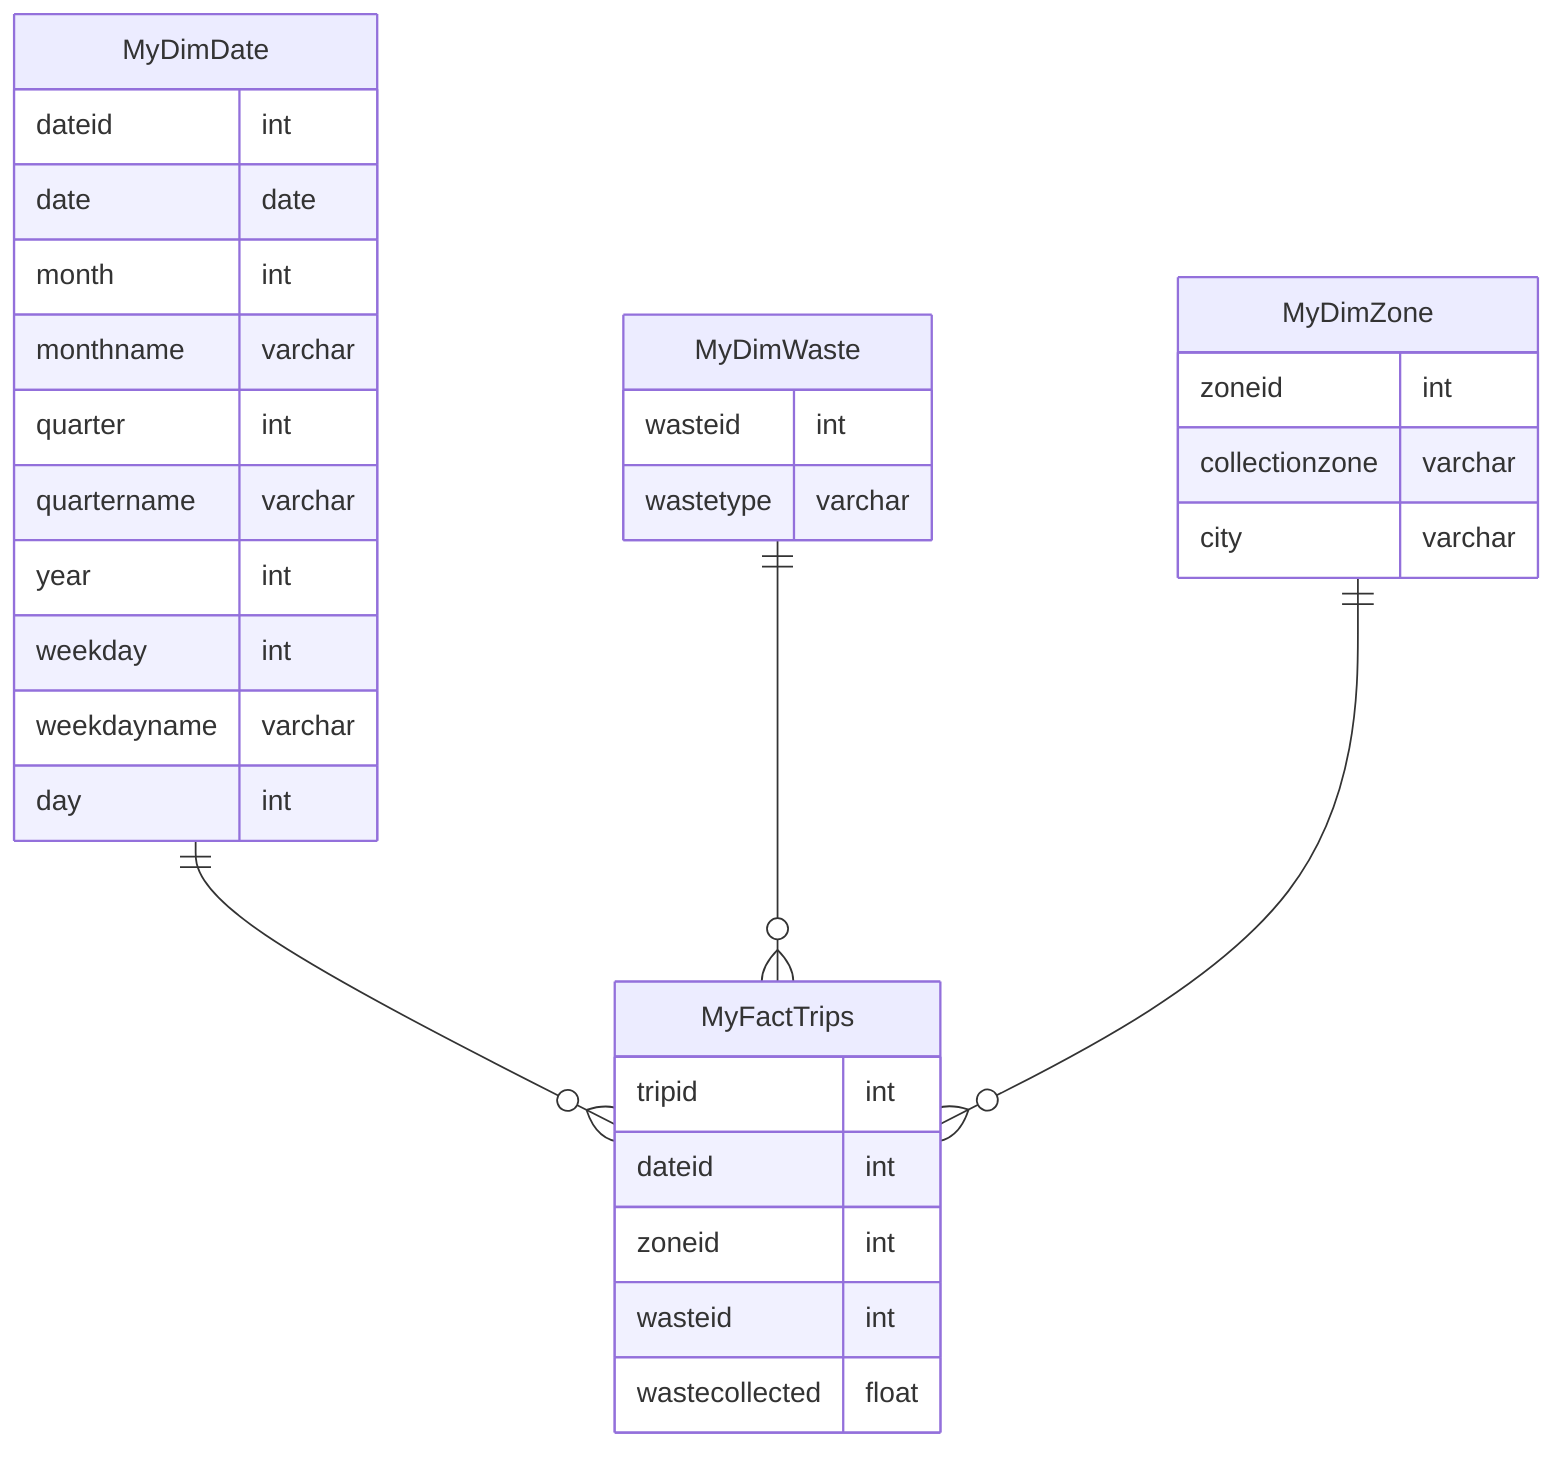 erDiagram
        MyDimDate ||--o{ MyFactTrips : ""
        MyDimWaste ||--o{ MyFactTrips : ""
        MyDimZone ||--o{ MyFactTrips : ""

    MyDimDate{
        dateid int
        date date
        month int
        monthname varchar
        quarter int
        quartername varchar
        year int
        weekday int
        weekdayname varchar
        day int
    }

    MyDimWaste{
        wasteid int
        wastetype varchar
    }

    MyDimZone{
        zoneid int
        collectionzone varchar
        city varchar
    }

    MyFactTrips{
        tripid int
        dateid int
        zoneid int
        wasteid int
        wastecollected float
    }